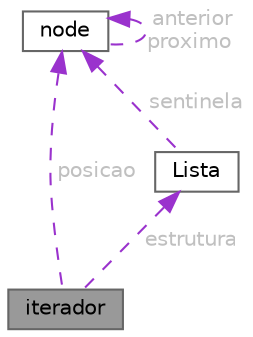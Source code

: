 digraph "iterador"
{
 // LATEX_PDF_SIZE
  bgcolor="transparent";
  edge [fontname=Helvetica,fontsize=10,labelfontname=Helvetica,labelfontsize=10];
  node [fontname=Helvetica,fontsize=10,shape=box,height=0.2,width=0.4];
  Node1 [id="Node000001",label="iterador",height=0.2,width=0.4,color="gray40", fillcolor="grey60", style="filled", fontcolor="black",tooltip="Estrutura que representa um iterador para percorrer a lista."];
  Node2 -> Node1 [id="edge1_Node000001_Node000002",dir="back",color="darkorchid3",style="dashed",tooltip=" ",label=" posicao",fontcolor="grey" ];
  Node2 [id="Node000002",label="node",height=0.2,width=0.4,color="gray40", fillcolor="white", style="filled",URL="$structnode.html",tooltip="Estrutura que representa um nó da lista encadeada."];
  Node2 -> Node2 [id="edge2_Node000002_Node000002",dir="back",color="darkorchid3",style="dashed",tooltip=" ",label=" anterior\nproximo",fontcolor="grey" ];
  Node3 -> Node1 [id="edge3_Node000001_Node000003",dir="back",color="darkorchid3",style="dashed",tooltip=" ",label=" estrutura",fontcolor="grey" ];
  Node3 [id="Node000003",label="Lista",height=0.2,width=0.4,color="gray40", fillcolor="white", style="filled",URL="$struct_lista.html",tooltip="Estrutura que representa a lista encadeada."];
  Node2 -> Node3 [id="edge4_Node000003_Node000002",dir="back",color="darkorchid3",style="dashed",tooltip=" ",label=" sentinela",fontcolor="grey" ];
}
